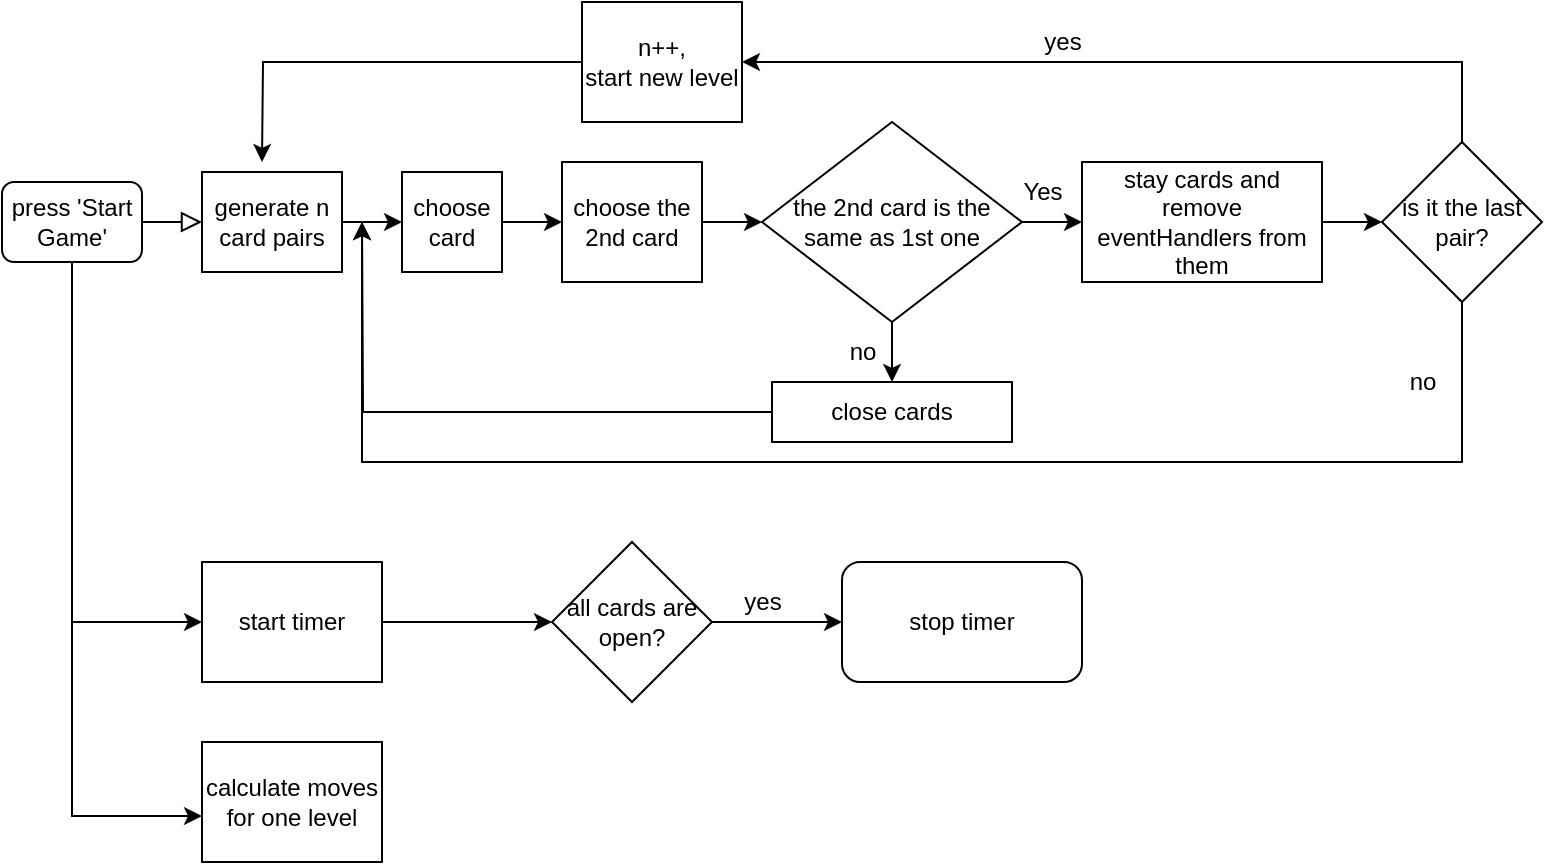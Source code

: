 <mxfile version="20.5.1" type="device"><diagram id="C5RBs43oDa-KdzZeNtuy" name="Page-1"><mxGraphModel dx="1038" dy="556" grid="1" gridSize="10" guides="1" tooltips="1" connect="1" arrows="1" fold="1" page="1" pageScale="1" pageWidth="827" pageHeight="1169" math="0" shadow="0"><root><mxCell id="WIyWlLk6GJQsqaUBKTNV-0"/><mxCell id="WIyWlLk6GJQsqaUBKTNV-1" parent="WIyWlLk6GJQsqaUBKTNV-0"/><mxCell id="WIyWlLk6GJQsqaUBKTNV-2" value="" style="rounded=0;html=1;jettySize=auto;orthogonalLoop=1;fontSize=11;endArrow=block;endFill=0;endSize=8;strokeWidth=1;shadow=0;labelBackgroundColor=none;edgeStyle=orthogonalEdgeStyle;" parent="WIyWlLk6GJQsqaUBKTNV-1" source="WIyWlLk6GJQsqaUBKTNV-3" target="WIyWlLk6GJQsqaUBKTNV-6" edge="1"><mxGeometry relative="1" as="geometry"/></mxCell><mxCell id="IjfWow5LSMrZnwnVK7CO-19" value="" style="edgeStyle=orthogonalEdgeStyle;rounded=0;orthogonalLoop=1;jettySize=auto;html=1;entryX=0;entryY=0.5;entryDx=0;entryDy=0;exitX=0.5;exitY=1;exitDx=0;exitDy=0;" edge="1" parent="WIyWlLk6GJQsqaUBKTNV-1" source="WIyWlLk6GJQsqaUBKTNV-3" target="IjfWow5LSMrZnwnVK7CO-20"><mxGeometry relative="1" as="geometry"><mxPoint x="45" y="200" as="targetPoint"/><Array as="points"><mxPoint x="45" y="310"/><mxPoint x="110" y="310"/></Array></mxGeometry></mxCell><mxCell id="IjfWow5LSMrZnwnVK7CO-46" value="" style="edgeStyle=orthogonalEdgeStyle;rounded=0;orthogonalLoop=1;jettySize=auto;html=1;entryX=0;entryY=0.617;entryDx=0;entryDy=0;entryPerimeter=0;" edge="1" parent="WIyWlLk6GJQsqaUBKTNV-1" source="WIyWlLk6GJQsqaUBKTNV-3" target="IjfWow5LSMrZnwnVK7CO-47"><mxGeometry relative="1" as="geometry"><mxPoint x="45" y="420" as="targetPoint"/><Array as="points"><mxPoint x="45" y="407"/></Array></mxGeometry></mxCell><mxCell id="WIyWlLk6GJQsqaUBKTNV-3" value="press 'Start Game'" style="rounded=1;whiteSpace=wrap;html=1;fontSize=12;glass=0;strokeWidth=1;shadow=0;" parent="WIyWlLk6GJQsqaUBKTNV-1" vertex="1"><mxGeometry x="10" y="90" width="70" height="40" as="geometry"/></mxCell><mxCell id="IjfWow5LSMrZnwnVK7CO-1" value="" style="edgeStyle=orthogonalEdgeStyle;rounded=0;orthogonalLoop=1;jettySize=auto;html=1;" edge="1" parent="WIyWlLk6GJQsqaUBKTNV-1" source="WIyWlLk6GJQsqaUBKTNV-6" target="IjfWow5LSMrZnwnVK7CO-0"><mxGeometry relative="1" as="geometry"/></mxCell><mxCell id="WIyWlLk6GJQsqaUBKTNV-6" value="generate n card pairs" style="rounded=0;whiteSpace=wrap;html=1;shadow=0;fontFamily=Helvetica;fontSize=12;fontColor=default;align=center;strokeColor=default;strokeWidth=1;fillColor=default;" parent="WIyWlLk6GJQsqaUBKTNV-1" vertex="1"><mxGeometry x="110" y="85" width="70" height="50" as="geometry"/></mxCell><mxCell id="IjfWow5LSMrZnwnVK7CO-4" value="" style="edgeStyle=orthogonalEdgeStyle;rounded=0;orthogonalLoop=1;jettySize=auto;html=1;" edge="1" parent="WIyWlLk6GJQsqaUBKTNV-1" source="IjfWow5LSMrZnwnVK7CO-0"><mxGeometry relative="1" as="geometry"><mxPoint x="290" y="110" as="targetPoint"/></mxGeometry></mxCell><mxCell id="IjfWow5LSMrZnwnVK7CO-0" value="choose card" style="whiteSpace=wrap;html=1;rounded=0;shadow=0;strokeWidth=1;" vertex="1" parent="WIyWlLk6GJQsqaUBKTNV-1"><mxGeometry x="210" y="85" width="50" height="50" as="geometry"/></mxCell><mxCell id="IjfWow5LSMrZnwnVK7CO-7" value="" style="edgeStyle=orthogonalEdgeStyle;rounded=0;orthogonalLoop=1;jettySize=auto;html=1;" edge="1" parent="WIyWlLk6GJQsqaUBKTNV-1" source="IjfWow5LSMrZnwnVK7CO-5" target="IjfWow5LSMrZnwnVK7CO-6"><mxGeometry relative="1" as="geometry"/></mxCell><mxCell id="IjfWow5LSMrZnwnVK7CO-5" value="choose the 2nd card" style="rounded=0;whiteSpace=wrap;html=1;" vertex="1" parent="WIyWlLk6GJQsqaUBKTNV-1"><mxGeometry x="290" y="80" width="70" height="60" as="geometry"/></mxCell><mxCell id="IjfWow5LSMrZnwnVK7CO-9" value="" style="edgeStyle=orthogonalEdgeStyle;rounded=0;orthogonalLoop=1;jettySize=auto;html=1;" edge="1" parent="WIyWlLk6GJQsqaUBKTNV-1" source="IjfWow5LSMrZnwnVK7CO-6" target="IjfWow5LSMrZnwnVK7CO-8"><mxGeometry relative="1" as="geometry"/></mxCell><mxCell id="IjfWow5LSMrZnwnVK7CO-11" value="" style="edgeStyle=orthogonalEdgeStyle;rounded=0;orthogonalLoop=1;jettySize=auto;html=1;" edge="1" parent="WIyWlLk6GJQsqaUBKTNV-1" source="IjfWow5LSMrZnwnVK7CO-6" target="IjfWow5LSMrZnwnVK7CO-10"><mxGeometry relative="1" as="geometry"/></mxCell><mxCell id="IjfWow5LSMrZnwnVK7CO-6" value="the 2nd card is the same as 1st one" style="rhombus;whiteSpace=wrap;html=1;rounded=0;" vertex="1" parent="WIyWlLk6GJQsqaUBKTNV-1"><mxGeometry x="390" y="60" width="130" height="100" as="geometry"/></mxCell><mxCell id="IjfWow5LSMrZnwnVK7CO-24" value="" style="edgeStyle=orthogonalEdgeStyle;rounded=0;orthogonalLoop=1;jettySize=auto;html=1;" edge="1" parent="WIyWlLk6GJQsqaUBKTNV-1" source="IjfWow5LSMrZnwnVK7CO-8" target="IjfWow5LSMrZnwnVK7CO-23"><mxGeometry relative="1" as="geometry"/></mxCell><mxCell id="IjfWow5LSMrZnwnVK7CO-8" value="stay cards and remove eventHandlers from them" style="whiteSpace=wrap;html=1;rounded=0;" vertex="1" parent="WIyWlLk6GJQsqaUBKTNV-1"><mxGeometry x="550" y="80" width="120" height="60" as="geometry"/></mxCell><mxCell id="IjfWow5LSMrZnwnVK7CO-17" style="edgeStyle=orthogonalEdgeStyle;rounded=0;orthogonalLoop=1;jettySize=auto;html=1;" edge="1" parent="WIyWlLk6GJQsqaUBKTNV-1" source="IjfWow5LSMrZnwnVK7CO-10"><mxGeometry relative="1" as="geometry"><mxPoint x="190" y="110" as="targetPoint"/></mxGeometry></mxCell><mxCell id="IjfWow5LSMrZnwnVK7CO-10" value="close cards" style="whiteSpace=wrap;html=1;rounded=0;" vertex="1" parent="WIyWlLk6GJQsqaUBKTNV-1"><mxGeometry x="395" y="190" width="120" height="30" as="geometry"/></mxCell><mxCell id="IjfWow5LSMrZnwnVK7CO-12" value="Yes" style="text;html=1;align=center;verticalAlign=middle;resizable=0;points=[];autosize=1;strokeColor=none;fillColor=none;" vertex="1" parent="WIyWlLk6GJQsqaUBKTNV-1"><mxGeometry x="510" y="80" width="40" height="30" as="geometry"/></mxCell><mxCell id="IjfWow5LSMrZnwnVK7CO-13" value="no" style="text;html=1;align=center;verticalAlign=middle;resizable=0;points=[];autosize=1;strokeColor=none;fillColor=none;" vertex="1" parent="WIyWlLk6GJQsqaUBKTNV-1"><mxGeometry x="420" y="160" width="40" height="30" as="geometry"/></mxCell><mxCell id="IjfWow5LSMrZnwnVK7CO-39" value="" style="edgeStyle=orthogonalEdgeStyle;rounded=0;orthogonalLoop=1;jettySize=auto;html=1;" edge="1" parent="WIyWlLk6GJQsqaUBKTNV-1" source="IjfWow5LSMrZnwnVK7CO-20" target="IjfWow5LSMrZnwnVK7CO-38"><mxGeometry relative="1" as="geometry"/></mxCell><mxCell id="IjfWow5LSMrZnwnVK7CO-20" value="start timer " style="rounded=0;whiteSpace=wrap;html=1;" vertex="1" parent="WIyWlLk6GJQsqaUBKTNV-1"><mxGeometry x="110" y="280" width="90" height="60" as="geometry"/></mxCell><mxCell id="IjfWow5LSMrZnwnVK7CO-26" value="" style="edgeStyle=orthogonalEdgeStyle;rounded=0;orthogonalLoop=1;jettySize=auto;html=1;" edge="1" parent="WIyWlLk6GJQsqaUBKTNV-1" source="IjfWow5LSMrZnwnVK7CO-23" target="IjfWow5LSMrZnwnVK7CO-32"><mxGeometry relative="1" as="geometry"><mxPoint x="270" y="30" as="targetPoint"/><Array as="points"><mxPoint x="740" y="30"/></Array></mxGeometry></mxCell><mxCell id="IjfWow5LSMrZnwnVK7CO-36" value="" style="edgeStyle=orthogonalEdgeStyle;rounded=0;orthogonalLoop=1;jettySize=auto;html=1;" edge="1" parent="WIyWlLk6GJQsqaUBKTNV-1" source="IjfWow5LSMrZnwnVK7CO-23"><mxGeometry relative="1" as="geometry"><mxPoint x="190" y="110" as="targetPoint"/><Array as="points"><mxPoint x="740" y="230"/><mxPoint x="190" y="230"/></Array></mxGeometry></mxCell><mxCell id="IjfWow5LSMrZnwnVK7CO-23" value="is it the last pair?" style="rhombus;whiteSpace=wrap;html=1;rounded=0;" vertex="1" parent="WIyWlLk6GJQsqaUBKTNV-1"><mxGeometry x="700" y="70" width="80" height="80" as="geometry"/></mxCell><mxCell id="IjfWow5LSMrZnwnVK7CO-27" value="yes" style="text;html=1;align=center;verticalAlign=middle;resizable=0;points=[];autosize=1;strokeColor=none;fillColor=none;" vertex="1" parent="WIyWlLk6GJQsqaUBKTNV-1"><mxGeometry x="520" y="5" width="40" height="30" as="geometry"/></mxCell><mxCell id="IjfWow5LSMrZnwnVK7CO-34" value="" style="edgeStyle=orthogonalEdgeStyle;rounded=0;orthogonalLoop=1;jettySize=auto;html=1;" edge="1" parent="WIyWlLk6GJQsqaUBKTNV-1" source="IjfWow5LSMrZnwnVK7CO-32"><mxGeometry relative="1" as="geometry"><mxPoint x="140" y="80" as="targetPoint"/></mxGeometry></mxCell><mxCell id="IjfWow5LSMrZnwnVK7CO-32" value="&lt;div&gt;n++,&lt;/div&gt;&lt;div&gt;start new level&lt;/div&gt;" style="rounded=0;whiteSpace=wrap;html=1;" vertex="1" parent="WIyWlLk6GJQsqaUBKTNV-1"><mxGeometry x="300" width="80" height="60" as="geometry"/></mxCell><mxCell id="IjfWow5LSMrZnwnVK7CO-37" value="no" style="text;html=1;align=center;verticalAlign=middle;resizable=0;points=[];autosize=1;strokeColor=none;fillColor=none;" vertex="1" parent="WIyWlLk6GJQsqaUBKTNV-1"><mxGeometry x="700" y="175" width="40" height="30" as="geometry"/></mxCell><mxCell id="IjfWow5LSMrZnwnVK7CO-41" value="" style="edgeStyle=orthogonalEdgeStyle;rounded=0;orthogonalLoop=1;jettySize=auto;html=1;" edge="1" parent="WIyWlLk6GJQsqaUBKTNV-1" source="IjfWow5LSMrZnwnVK7CO-38"><mxGeometry relative="1" as="geometry"><mxPoint x="430" y="310" as="targetPoint"/></mxGeometry></mxCell><mxCell id="IjfWow5LSMrZnwnVK7CO-38" value="all cards are open?" style="rhombus;whiteSpace=wrap;html=1;rounded=0;" vertex="1" parent="WIyWlLk6GJQsqaUBKTNV-1"><mxGeometry x="285" y="270" width="80" height="80" as="geometry"/></mxCell><mxCell id="IjfWow5LSMrZnwnVK7CO-42" value="stop timer" style="rounded=1;whiteSpace=wrap;html=1;" vertex="1" parent="WIyWlLk6GJQsqaUBKTNV-1"><mxGeometry x="430" y="280" width="120" height="60" as="geometry"/></mxCell><mxCell id="IjfWow5LSMrZnwnVK7CO-44" value="yes" style="text;html=1;align=center;verticalAlign=middle;resizable=0;points=[];autosize=1;strokeColor=none;fillColor=none;" vertex="1" parent="WIyWlLk6GJQsqaUBKTNV-1"><mxGeometry x="370" y="285" width="40" height="30" as="geometry"/></mxCell><mxCell id="IjfWow5LSMrZnwnVK7CO-47" value="calculate moves for one level" style="rounded=0;whiteSpace=wrap;html=1;" vertex="1" parent="WIyWlLk6GJQsqaUBKTNV-1"><mxGeometry x="110" y="370" width="90" height="60" as="geometry"/></mxCell></root></mxGraphModel></diagram></mxfile>
